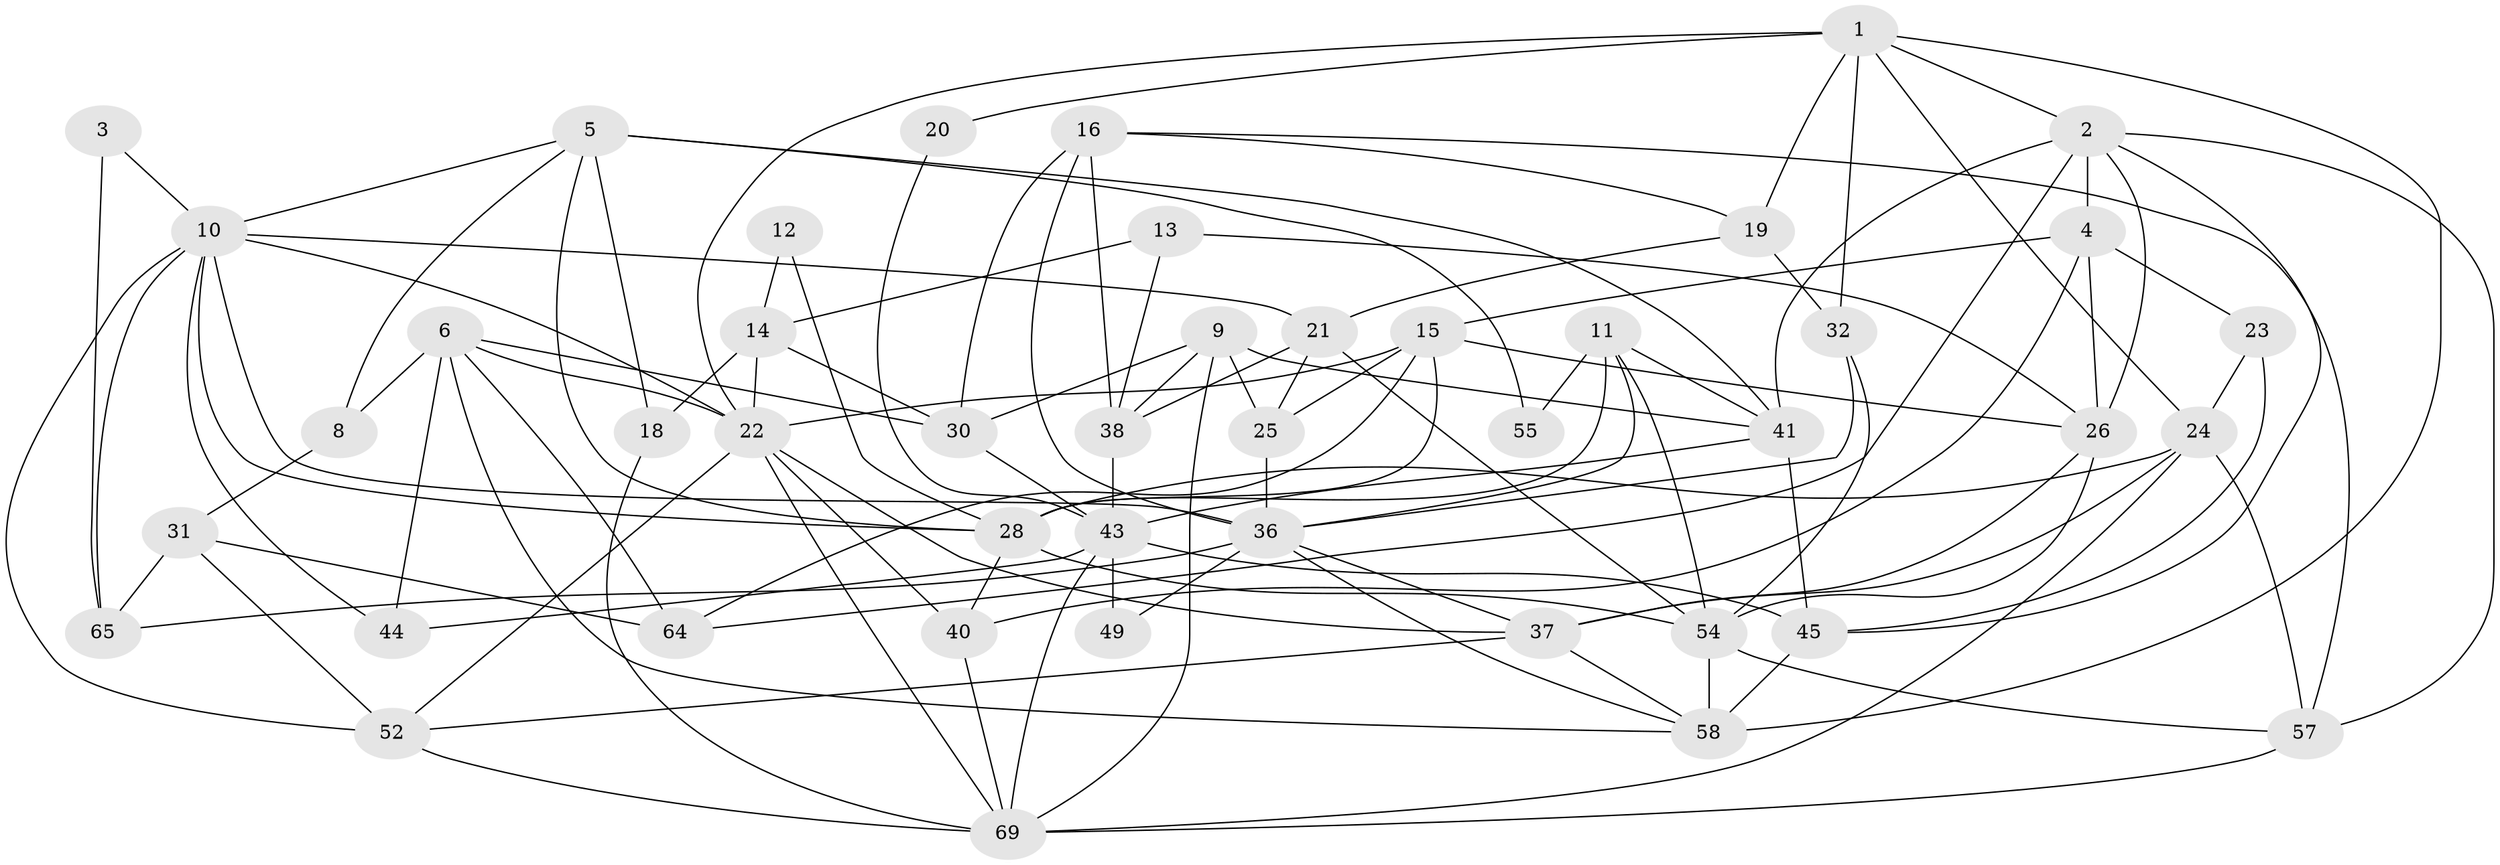 // Generated by graph-tools (version 1.1) at 2025/23/03/03/25 07:23:58]
// undirected, 45 vertices, 114 edges
graph export_dot {
graph [start="1"]
  node [color=gray90,style=filled];
  1 [super="+59"];
  2 [super="+17"];
  3;
  4;
  5 [super="+51"];
  6 [super="+7"];
  8;
  9 [super="+27"];
  10 [super="+34"];
  11;
  12;
  13;
  14 [super="+62"];
  15 [super="+63"];
  16 [super="+70"];
  18;
  19;
  20;
  21 [super="+33"];
  22 [super="+35"];
  23;
  24 [super="+68"];
  25 [super="+39"];
  26 [super="+53"];
  28 [super="+29"];
  30 [super="+46"];
  31 [super="+67"];
  32;
  36 [super="+42"];
  37;
  38 [super="+47"];
  40 [super="+50"];
  41 [super="+56"];
  43 [super="+48"];
  44;
  45;
  49;
  52 [super="+60"];
  54 [super="+66"];
  55;
  57;
  58 [super="+61"];
  64;
  65;
  69 [super="+71"];
  1 -- 58 [weight=2];
  1 -- 19;
  1 -- 20;
  1 -- 32;
  1 -- 22;
  1 -- 24;
  1 -- 2;
  2 -- 41;
  2 -- 4;
  2 -- 57;
  2 -- 64;
  2 -- 26;
  2 -- 45;
  3 -- 65;
  3 -- 10;
  4 -- 26;
  4 -- 15;
  4 -- 23;
  4 -- 40;
  5 -- 8;
  5 -- 41;
  5 -- 10;
  5 -- 18;
  5 -- 55;
  5 -- 28;
  6 -- 8;
  6 -- 64;
  6 -- 22;
  6 -- 58;
  6 -- 44;
  6 -- 30;
  8 -- 31;
  9 -- 41;
  9 -- 30;
  9 -- 25;
  9 -- 38;
  9 -- 69;
  10 -- 65;
  10 -- 36;
  10 -- 22;
  10 -- 52;
  10 -- 44;
  10 -- 21;
  10 -- 28;
  11 -- 55;
  11 -- 36;
  11 -- 41;
  11 -- 54;
  11 -- 28;
  12 -- 14;
  12 -- 28;
  13 -- 14;
  13 -- 26;
  13 -- 38;
  14 -- 22;
  14 -- 18;
  14 -- 30;
  15 -- 25;
  15 -- 26;
  15 -- 64;
  15 -- 22;
  15 -- 28;
  16 -- 19;
  16 -- 36;
  16 -- 38;
  16 -- 57;
  16 -- 30;
  18 -- 69;
  19 -- 32;
  19 -- 21;
  20 -- 43;
  21 -- 25 [weight=2];
  21 -- 54;
  21 -- 38;
  22 -- 37;
  22 -- 69;
  22 -- 40;
  22 -- 52;
  23 -- 24;
  23 -- 45;
  24 -- 57;
  24 -- 37;
  24 -- 69;
  24 -- 28;
  25 -- 36;
  26 -- 37;
  26 -- 54;
  28 -- 54;
  28 -- 40;
  30 -- 43;
  31 -- 52;
  31 -- 65;
  31 -- 64;
  32 -- 54;
  32 -- 36;
  36 -- 58;
  36 -- 65;
  36 -- 49;
  36 -- 37;
  37 -- 52;
  37 -- 58;
  38 -- 43;
  40 -- 69;
  41 -- 45;
  41 -- 43;
  43 -- 45;
  43 -- 49;
  43 -- 69;
  43 -- 44;
  45 -- 58;
  52 -- 69;
  54 -- 58;
  54 -- 57;
  57 -- 69;
}
